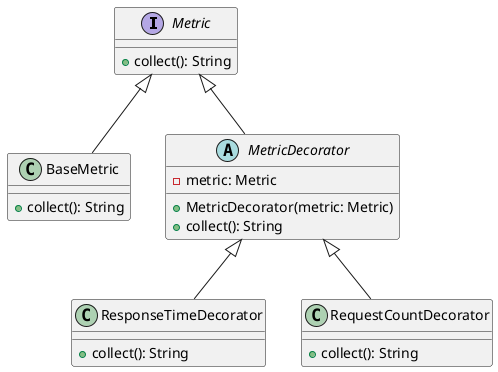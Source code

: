 @startuml
interface Metric {
    +collect(): String
}

class BaseMetric {
    +collect(): String
}

abstract class MetricDecorator {
    -metric: Metric
    +MetricDecorator(metric: Metric)
    +collect(): String
}

class ResponseTimeDecorator {
    +collect(): String
}

class RequestCountDecorator {
    +collect(): String
}

Metric <|-- BaseMetric
Metric <|-- MetricDecorator
MetricDecorator <|-- ResponseTimeDecorator
MetricDecorator <|-- RequestCountDecorator
@enduml